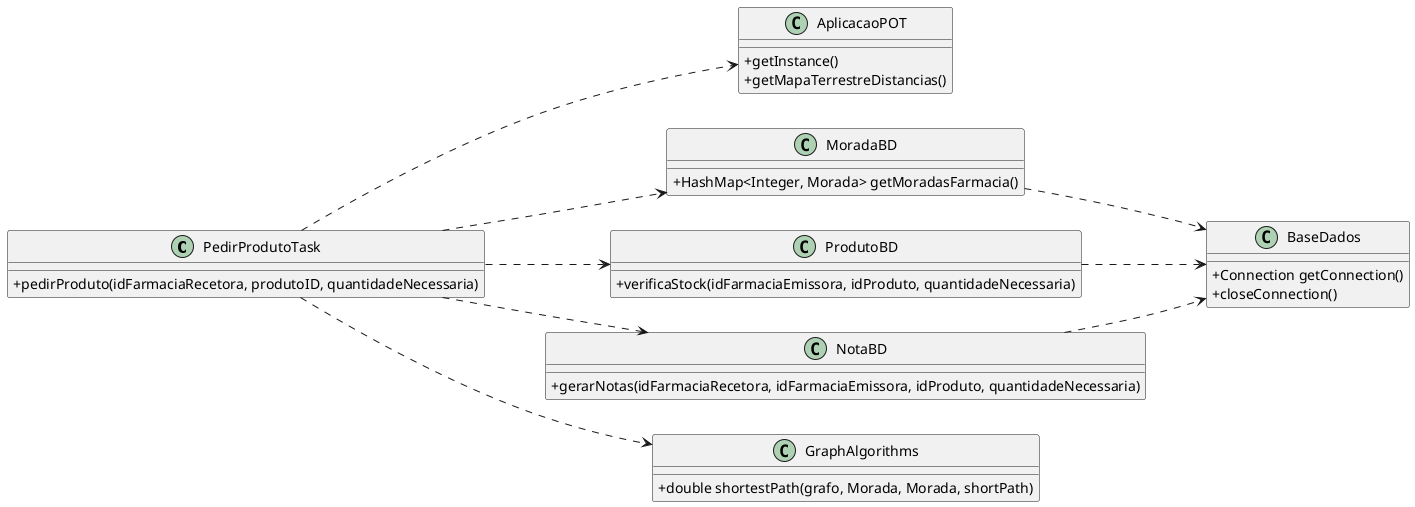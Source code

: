 @startuml

skinparam classAttributeIconSize 0
left to right direction

class PedirProdutoTask{
    +pedirProduto(idFarmaciaRecetora, produtoID, quantidadeNecessaria)
}

class AplicacaoPOT{
    +getInstance()
    +getMapaTerrestreDistancias()
}

class MoradaBD{
    +HashMap<Integer, Morada> getMoradasFarmacia()
}

class ProdutoBD{
    +verificaStock(idFarmaciaEmissora, idProduto, quantidadeNecessaria)
}

class NotaBD{
    +gerarNotas(idFarmaciaRecetora, idFarmaciaEmissora, idProduto, quantidadeNecessaria)
}

class BaseDados{
    +Connection getConnection()
    +closeConnection()
}

class GraphAlgorithms{
    +double shortestPath(grafo, Morada, Morada, shortPath)
}

PedirProdutoTask ..> AplicacaoPOT
PedirProdutoTask ..> MoradaBD
PedirProdutoTask ..> ProdutoBD
PedirProdutoTask ..> NotaBD
PedirProdutoTask ..> GraphAlgorithms

MoradaBD ..> BaseDados
ProdutoBD ..> BaseDados
NotaBD ..> BaseDados

@enduml